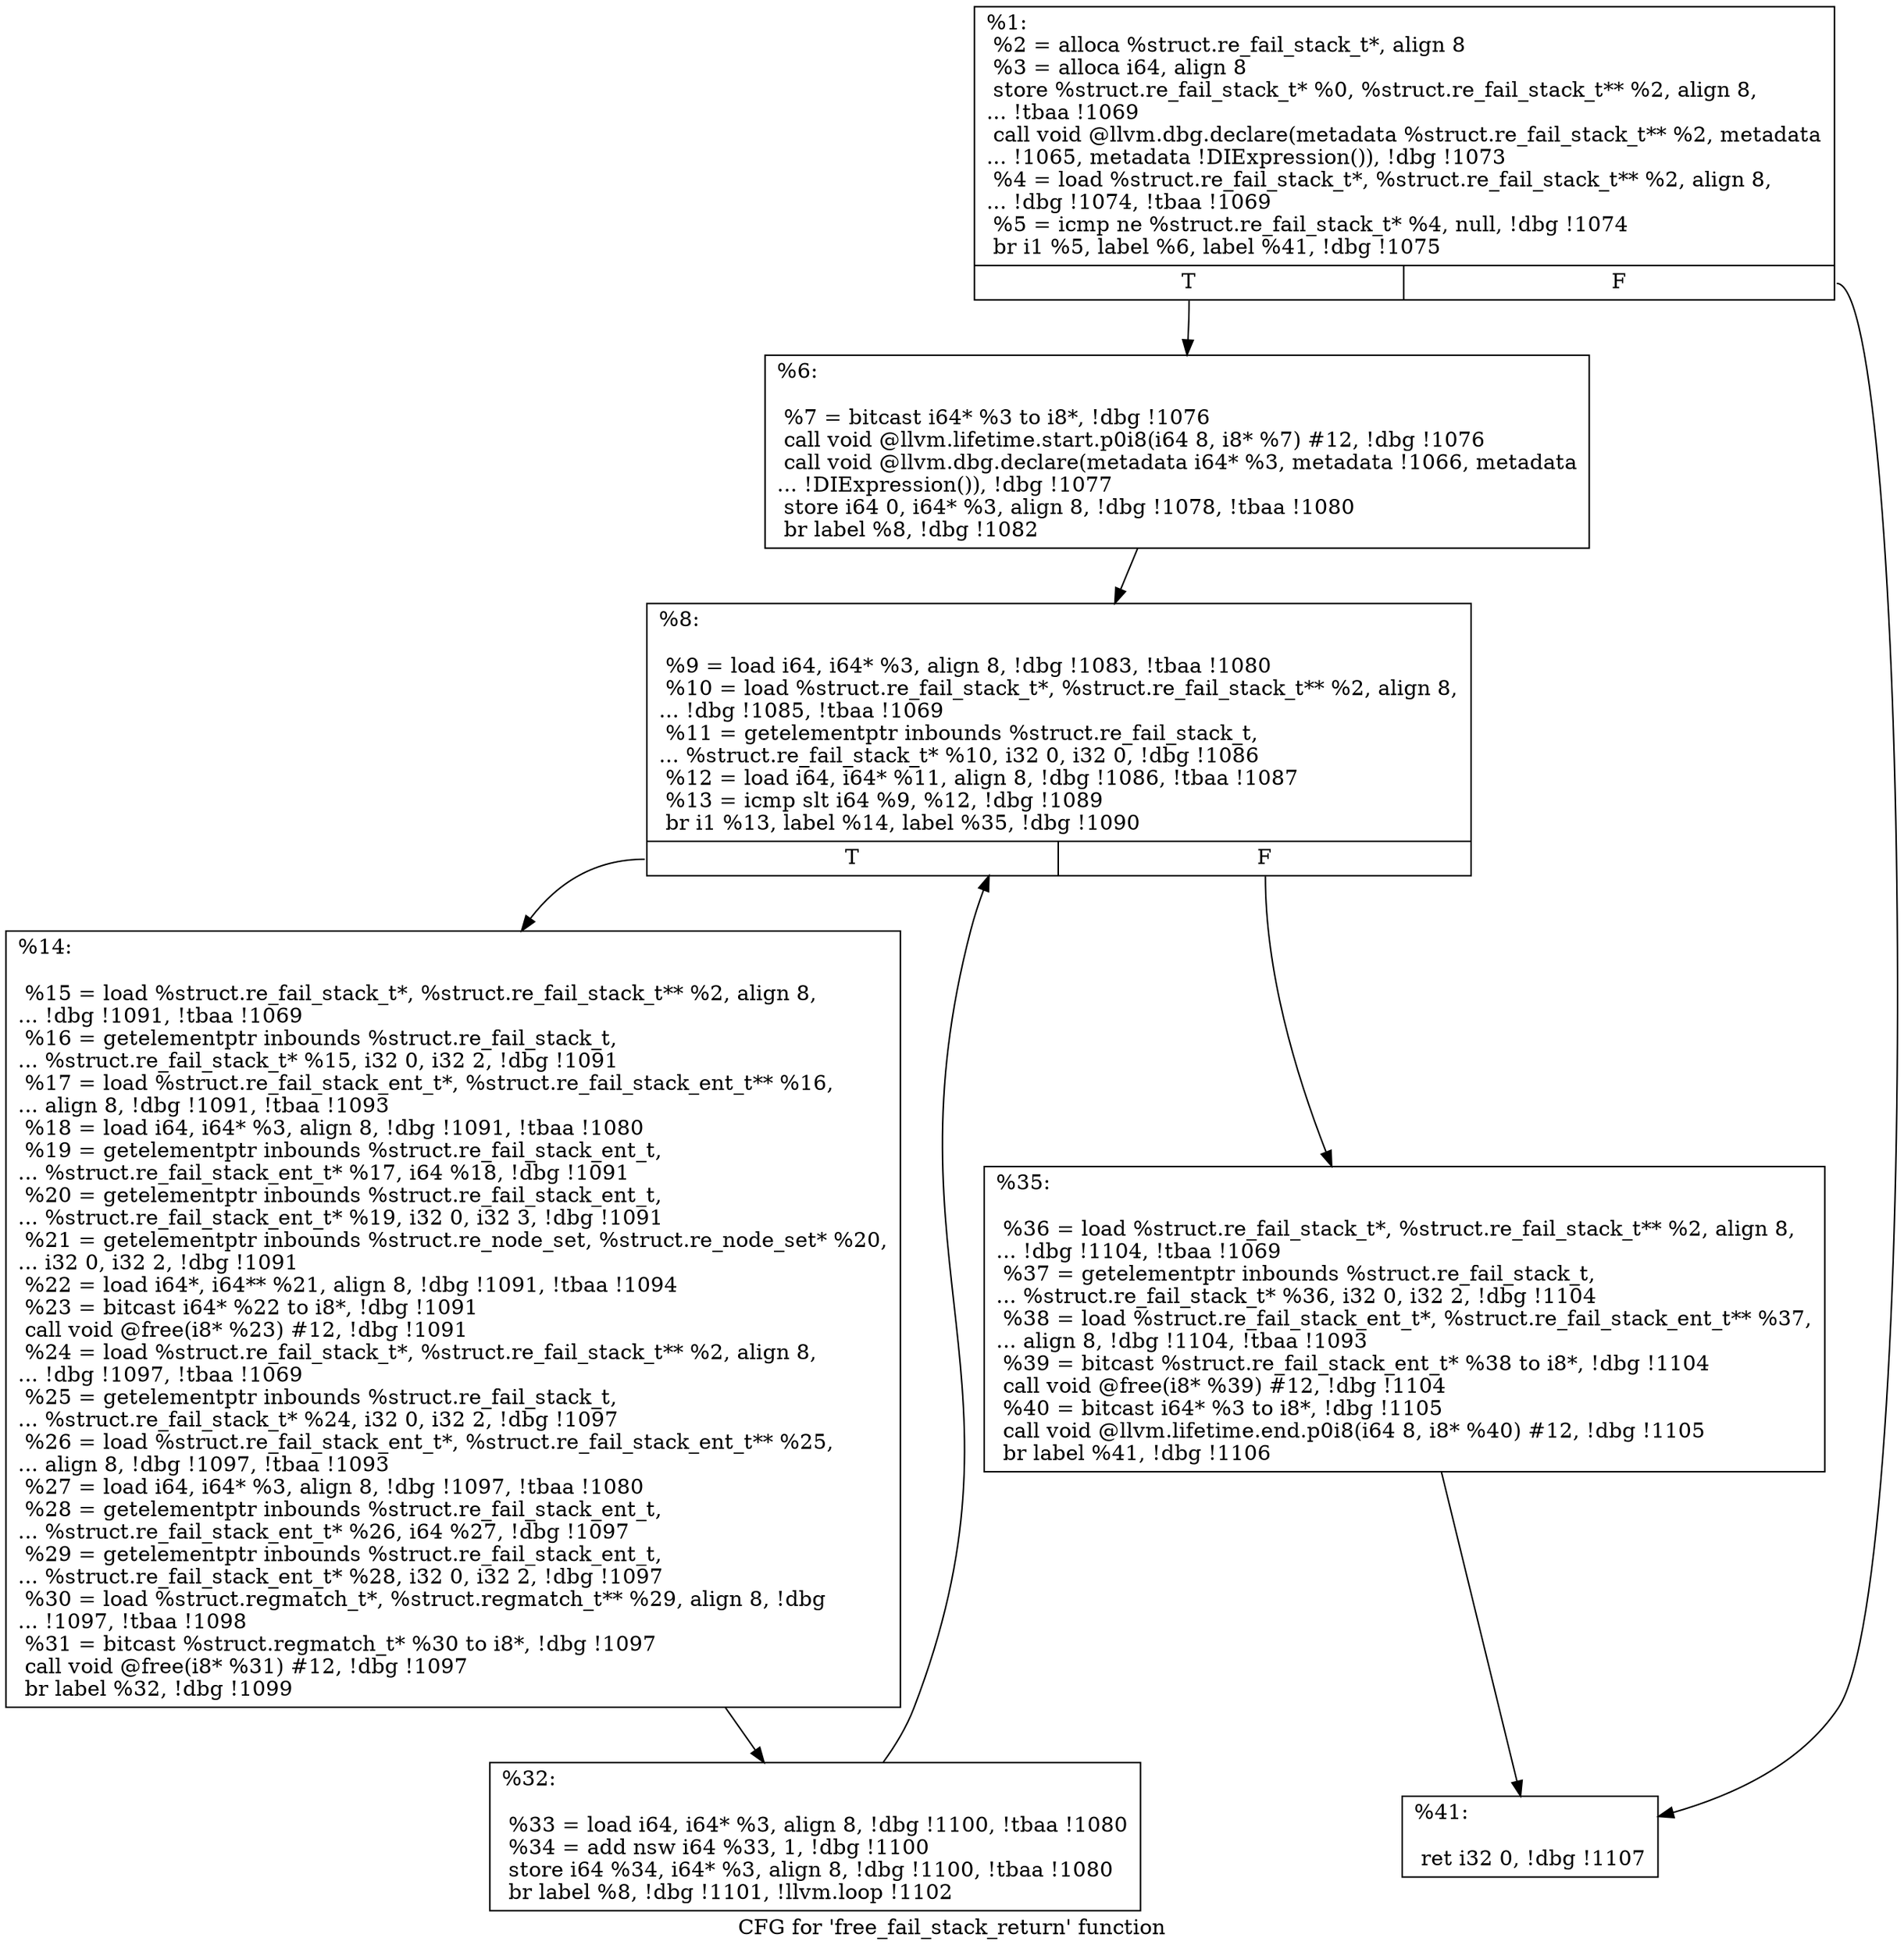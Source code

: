 digraph "CFG for 'free_fail_stack_return' function" {
	label="CFG for 'free_fail_stack_return' function";

	Node0xe1ac40 [shape=record,label="{%1:\l  %2 = alloca %struct.re_fail_stack_t*, align 8\l  %3 = alloca i64, align 8\l  store %struct.re_fail_stack_t* %0, %struct.re_fail_stack_t** %2, align 8,\l... !tbaa !1069\l  call void @llvm.dbg.declare(metadata %struct.re_fail_stack_t** %2, metadata\l... !1065, metadata !DIExpression()), !dbg !1073\l  %4 = load %struct.re_fail_stack_t*, %struct.re_fail_stack_t** %2, align 8,\l... !dbg !1074, !tbaa !1069\l  %5 = icmp ne %struct.re_fail_stack_t* %4, null, !dbg !1074\l  br i1 %5, label %6, label %41, !dbg !1075\l|{<s0>T|<s1>F}}"];
	Node0xe1ac40:s0 -> Node0xe1b740;
	Node0xe1ac40:s1 -> Node0xe1b8d0;
	Node0xe1b740 [shape=record,label="{%6:\l\l  %7 = bitcast i64* %3 to i8*, !dbg !1076\l  call void @llvm.lifetime.start.p0i8(i64 8, i8* %7) #12, !dbg !1076\l  call void @llvm.dbg.declare(metadata i64* %3, metadata !1066, metadata\l... !DIExpression()), !dbg !1077\l  store i64 0, i64* %3, align 8, !dbg !1078, !tbaa !1080\l  br label %8, !dbg !1082\l}"];
	Node0xe1b740 -> Node0xe1b790;
	Node0xe1b790 [shape=record,label="{%8:\l\l  %9 = load i64, i64* %3, align 8, !dbg !1083, !tbaa !1080\l  %10 = load %struct.re_fail_stack_t*, %struct.re_fail_stack_t** %2, align 8,\l... !dbg !1085, !tbaa !1069\l  %11 = getelementptr inbounds %struct.re_fail_stack_t,\l... %struct.re_fail_stack_t* %10, i32 0, i32 0, !dbg !1086\l  %12 = load i64, i64* %11, align 8, !dbg !1086, !tbaa !1087\l  %13 = icmp slt i64 %9, %12, !dbg !1089\l  br i1 %13, label %14, label %35, !dbg !1090\l|{<s0>T|<s1>F}}"];
	Node0xe1b790:s0 -> Node0xe1b7e0;
	Node0xe1b790:s1 -> Node0xe1b880;
	Node0xe1b7e0 [shape=record,label="{%14:\l\l  %15 = load %struct.re_fail_stack_t*, %struct.re_fail_stack_t** %2, align 8,\l... !dbg !1091, !tbaa !1069\l  %16 = getelementptr inbounds %struct.re_fail_stack_t,\l... %struct.re_fail_stack_t* %15, i32 0, i32 2, !dbg !1091\l  %17 = load %struct.re_fail_stack_ent_t*, %struct.re_fail_stack_ent_t** %16,\l... align 8, !dbg !1091, !tbaa !1093\l  %18 = load i64, i64* %3, align 8, !dbg !1091, !tbaa !1080\l  %19 = getelementptr inbounds %struct.re_fail_stack_ent_t,\l... %struct.re_fail_stack_ent_t* %17, i64 %18, !dbg !1091\l  %20 = getelementptr inbounds %struct.re_fail_stack_ent_t,\l... %struct.re_fail_stack_ent_t* %19, i32 0, i32 3, !dbg !1091\l  %21 = getelementptr inbounds %struct.re_node_set, %struct.re_node_set* %20,\l... i32 0, i32 2, !dbg !1091\l  %22 = load i64*, i64** %21, align 8, !dbg !1091, !tbaa !1094\l  %23 = bitcast i64* %22 to i8*, !dbg !1091\l  call void @free(i8* %23) #12, !dbg !1091\l  %24 = load %struct.re_fail_stack_t*, %struct.re_fail_stack_t** %2, align 8,\l... !dbg !1097, !tbaa !1069\l  %25 = getelementptr inbounds %struct.re_fail_stack_t,\l... %struct.re_fail_stack_t* %24, i32 0, i32 2, !dbg !1097\l  %26 = load %struct.re_fail_stack_ent_t*, %struct.re_fail_stack_ent_t** %25,\l... align 8, !dbg !1097, !tbaa !1093\l  %27 = load i64, i64* %3, align 8, !dbg !1097, !tbaa !1080\l  %28 = getelementptr inbounds %struct.re_fail_stack_ent_t,\l... %struct.re_fail_stack_ent_t* %26, i64 %27, !dbg !1097\l  %29 = getelementptr inbounds %struct.re_fail_stack_ent_t,\l... %struct.re_fail_stack_ent_t* %28, i32 0, i32 2, !dbg !1097\l  %30 = load %struct.regmatch_t*, %struct.regmatch_t** %29, align 8, !dbg\l... !1097, !tbaa !1098\l  %31 = bitcast %struct.regmatch_t* %30 to i8*, !dbg !1097\l  call void @free(i8* %31) #12, !dbg !1097\l  br label %32, !dbg !1099\l}"];
	Node0xe1b7e0 -> Node0xe1b830;
	Node0xe1b830 [shape=record,label="{%32:\l\l  %33 = load i64, i64* %3, align 8, !dbg !1100, !tbaa !1080\l  %34 = add nsw i64 %33, 1, !dbg !1100\l  store i64 %34, i64* %3, align 8, !dbg !1100, !tbaa !1080\l  br label %8, !dbg !1101, !llvm.loop !1102\l}"];
	Node0xe1b830 -> Node0xe1b790;
	Node0xe1b880 [shape=record,label="{%35:\l\l  %36 = load %struct.re_fail_stack_t*, %struct.re_fail_stack_t** %2, align 8,\l... !dbg !1104, !tbaa !1069\l  %37 = getelementptr inbounds %struct.re_fail_stack_t,\l... %struct.re_fail_stack_t* %36, i32 0, i32 2, !dbg !1104\l  %38 = load %struct.re_fail_stack_ent_t*, %struct.re_fail_stack_ent_t** %37,\l... align 8, !dbg !1104, !tbaa !1093\l  %39 = bitcast %struct.re_fail_stack_ent_t* %38 to i8*, !dbg !1104\l  call void @free(i8* %39) #12, !dbg !1104\l  %40 = bitcast i64* %3 to i8*, !dbg !1105\l  call void @llvm.lifetime.end.p0i8(i64 8, i8* %40) #12, !dbg !1105\l  br label %41, !dbg !1106\l}"];
	Node0xe1b880 -> Node0xe1b8d0;
	Node0xe1b8d0 [shape=record,label="{%41:\l\l  ret i32 0, !dbg !1107\l}"];
}
